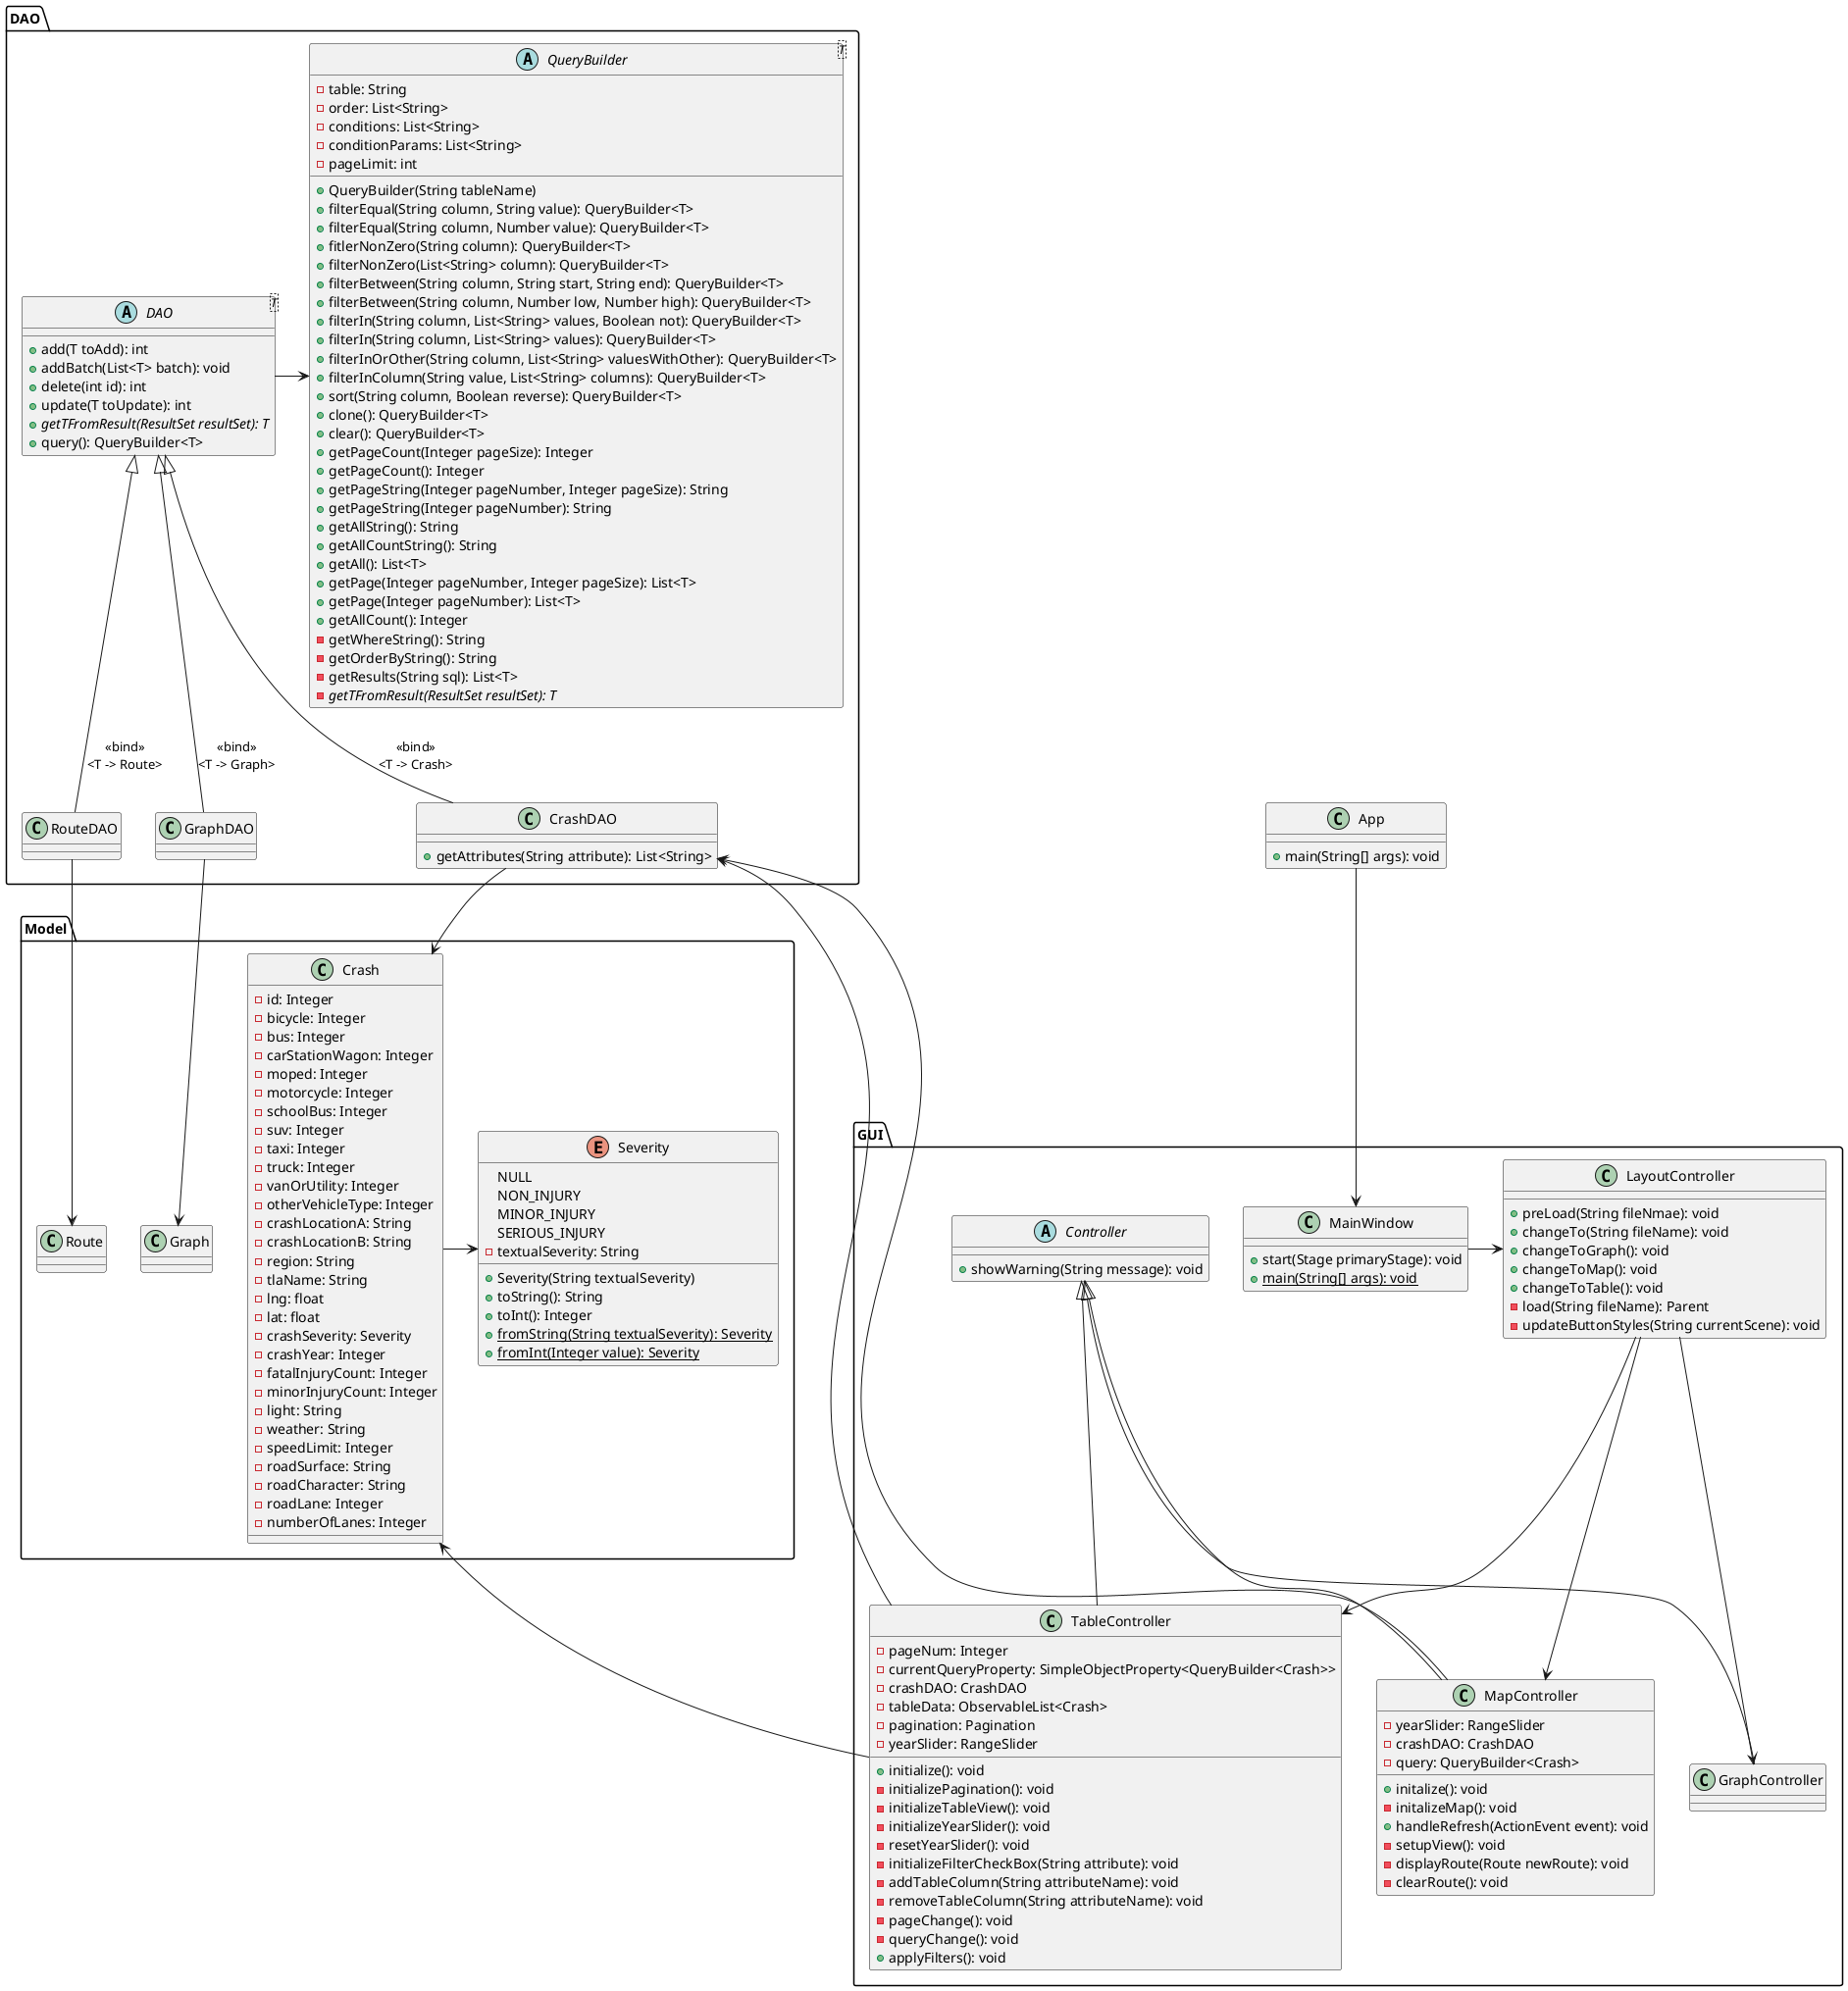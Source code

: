 @startuml full
top to bottom direction
skinparam backgroundcolor transparent

package DAO as dao_pkg {
  abstract class DAO<T>
  class CrashDAO
  class RouteDAO
  class GraphDAO

  abstract class QueryBuilder<T>
}

/' -- connections in DAO package '/
DAO <|-- CrashDAO : <<bind>>\n<T -> Crash>
DAO <|-- RouteDAO : <<bind>>\n<T -> Route>
DAO <|-- GraphDAO : <<bind>>\n<T -> Graph>

DAO -> QueryBuilder

/' -- methods and fields for DAO package '/

/' DAO '/
DAO : +add(T toAdd): int
DAO : +addBatch(List<T> batch): void
DAO : +delete(int id): int
DAO : +update(T toUpdate): int
DAO : {abstract} +getTFromResult(ResultSet resultSet): T
DAO : +query(): QueryBuilder<T>

/' CrashDAO '/
CrashDAO : +getAttributes(String attribute): List<String>

/' QueryBuilder '/
QueryBuilder : -table: String
QueryBuilder : -order: List<String>
QueryBuilder : -conditions: List<String>
QueryBuilder : -conditionParams: List<String>
QueryBuilder : -pageLimit: int
QueryBuilder : +QueryBuilder(String tableName)
QueryBuilder : +filterEqual(String column, String value): QueryBuilder<T>
QueryBuilder : +filterEqual(String column, Number value): QueryBuilder<T>
QueryBuilder : +fitlerNonZero(String column): QueryBuilder<T>
QueryBuilder : +filterNonZero(List<String> column): QueryBuilder<T>
QueryBuilder : +filterBetween(String column, String start, String end): QueryBuilder<T>
QueryBuilder : +filterBetween(String column, Number low, Number high): QueryBuilder<T>
QueryBuilder : +filterIn(String column, List<String> values, Boolean not): QueryBuilder<T>
QueryBuilder : +filterIn(String column, List<String> values): QueryBuilder<T>
QueryBuilder : +filterInOrOther(String column, List<String> valuesWithOther): QueryBuilder<T>
QueryBuilder : +filterInColumn(String value, List<String> columns): QueryBuilder<T>

QueryBuilder : +sort(String column, Boolean reverse): QueryBuilder<T>
QueryBuilder : +clone(): QueryBuilder<T>
QueryBuilder : +clear(): QueryBuilder<T>

QueryBuilder : +getPageCount(Integer pageSize): Integer
QueryBuilder : +getPageCount(): Integer
QueryBuilder : +getPageString(Integer pageNumber, Integer pageSize): String
QueryBuilder : +getPageString(Integer pageNumber): String
QueryBuilder : +getAllString(): String
QueryBuilder : +getAllCountString(): String
QueryBuilder : +getAll(): List<T>
QueryBuilder : +getPage(Integer pageNumber, Integer pageSize): List<T>
QueryBuilder : +getPage(Integer pageNumber): List<T>
QueryBuilder : +getAllCount(): Integer

QueryBuilder : -getWhereString(): String
QueryBuilder : -getOrderByString(): String
QueryBuilder : -getResults(String sql): List<T>
QueryBuilder : {abstract} -getTFromResult(ResultSet resultSet): T

package Model as model_pkg {
  class Crash
  class Graph
  class Route
  enum Severity
}

/' -- connections in model_pkg '/
Crash -> Severity

/' -- methods and fields in model_pkg '/
/' Severity '/
Severity : NULL
Severity : NON_INJURY
Severity : MINOR_INJURY
Severity : SERIOUS_INJURY
Severity : +Severity(String textualSeverity)
Severity : -textualSeverity: String
Severity : +toString(): String
Severity : +toInt(): Integer
Severity : {static} +fromString(String textualSeverity): Severity
Severity : {static} +fromInt(Integer value): Severity

/' Crash '/
Crash : -id: Integer
Crash : -bicycle: Integer
Crash : -bus: Integer
Crash : -carStationWagon: Integer
Crash : -moped: Integer
Crash : -motorcycle: Integer
Crash : -schoolBus: Integer
Crash : -suv: Integer
Crash : -taxi: Integer
Crash : -truck: Integer
Crash : -vanOrUtility: Integer
Crash : -otherVehicleType: Integer
Crash : -crashLocationA: String
Crash : -crashLocationB: String
Crash : -region: String
Crash : -tlaName: String
Crash : -lng: float
Crash : -lat: float
Crash : -crashSeverity: Severity
Crash : -crashYear: Integer
Crash : -fatalInjuryCount: Integer
Crash : -minorInjuryCount: Integer
Crash : -light: String
Crash : -weather: String
Crash : -speedLimit: Integer
Crash : -roadSurface: String
Crash : -roadCharacter: String
Crash : -roadLane: Integer
Crash : -numberOfLanes: Integer

/' -- connections from dao_pkg to model_pkg '/
CrashDAO --> Crash
RouteDAO --> Route
GraphDAO --> Graph

package GUI as gui_pkg {
  class MainWindow
  abstract class Controller
  class LayoutController
  class TableController
  class MapController
  class GraphController
}

/' -- connections in gui_pkg '/
LayoutController --> TableController
LayoutController --> GraphController
LayoutController --> MapController

Controller <|-- TableController
Controller <|-- GraphController
Controller <|-- MapController

MainWindow -> LayoutController


/' members of gui_pkg '/
/' MainController '/
MainWindow : +start(Stage primaryStage): void
MainWindow : {static} +main(String[] args): void

/' Controller '/
Controller : +showWarning(String message): void

/' LayoutController '/
LayoutController : +preLoad(String fileNmae): void
LayoutController : +changeTo(String fileName): void
LayoutController : +changeToGraph(): void
LayoutController : +changeToMap(): void
LayoutController : +changeToTable(): void
LayoutController : -load(String fileName): Parent
LayoutController : -updateButtonStyles(String currentScene): void

/' TableController '/
TableController : -pageNum: Integer
TableController : -currentQueryProperty: SimpleObjectProperty<QueryBuilder<Crash>>
TableController : -crashDAO: CrashDAO
TableController : -tableData: ObservableList<Crash>

TableController : -pagination: Pagination
TableController : -yearSlider: RangeSlider

TableController : +initialize(): void
TableController : -initializePagination(): void
TableController : -initializeTableView(): void
TableController : -initializeYearSlider(): void
TableController : -resetYearSlider(): void
TableController : -initializeFilterCheckBox(String attribute): void
TableController : -addTableColumn(String attributeName): void
TableController : -removeTableColumn(String attributeName): void
TableController : -pageChange(): void
TableController : -queryChange(): void
TableController : +applyFilters(): void

/' MapWindow '/
MapController : -yearSlider: RangeSlider
MapController : -crashDAO: CrashDAO
MapController : -query: QueryBuilder<Crash>

MapController : +initalize(): void
MapController : -initalizeMap(): void
MapController : +handleRefresh(ActionEvent event): void
MapController : -setupView(): void
MapController : -displayRoute(Route newRoute): void
MapController : -clearRoute(): void

/' connections between dao_pkg and gui_pkg '/
CrashDAO <-- TableController
CrashDAO <-- MapController

/' connections between model_pkg and gui_pkg '/
Crash <-- TableController

App --> MainWindow
App : +main(String[] args): void
@enduml
